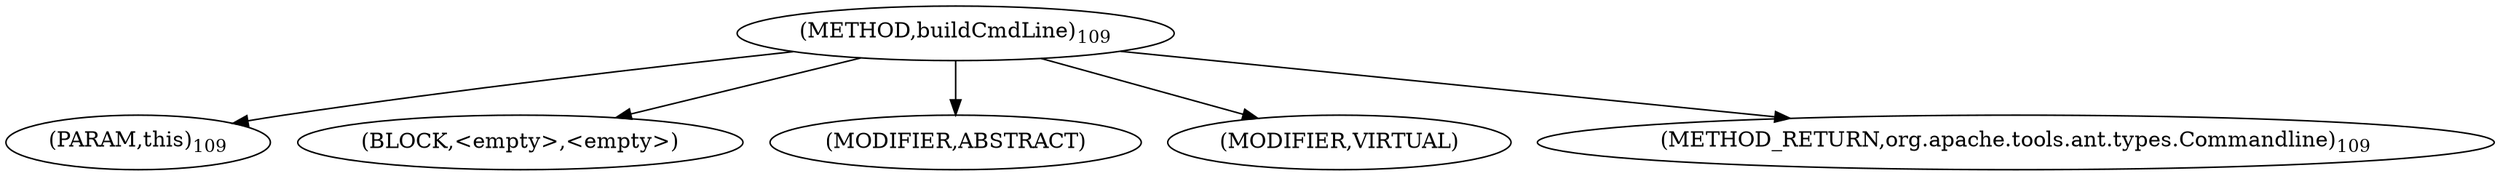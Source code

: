 digraph "buildCmdLine" {  
"213" [label = <(METHOD,buildCmdLine)<SUB>109</SUB>> ]
"214" [label = <(PARAM,this)<SUB>109</SUB>> ]
"215" [label = <(BLOCK,&lt;empty&gt;,&lt;empty&gt;)> ]
"216" [label = <(MODIFIER,ABSTRACT)> ]
"217" [label = <(MODIFIER,VIRTUAL)> ]
"218" [label = <(METHOD_RETURN,org.apache.tools.ant.types.Commandline)<SUB>109</SUB>> ]
  "213" -> "214" 
  "213" -> "215" 
  "213" -> "216" 
  "213" -> "217" 
  "213" -> "218" 
}
